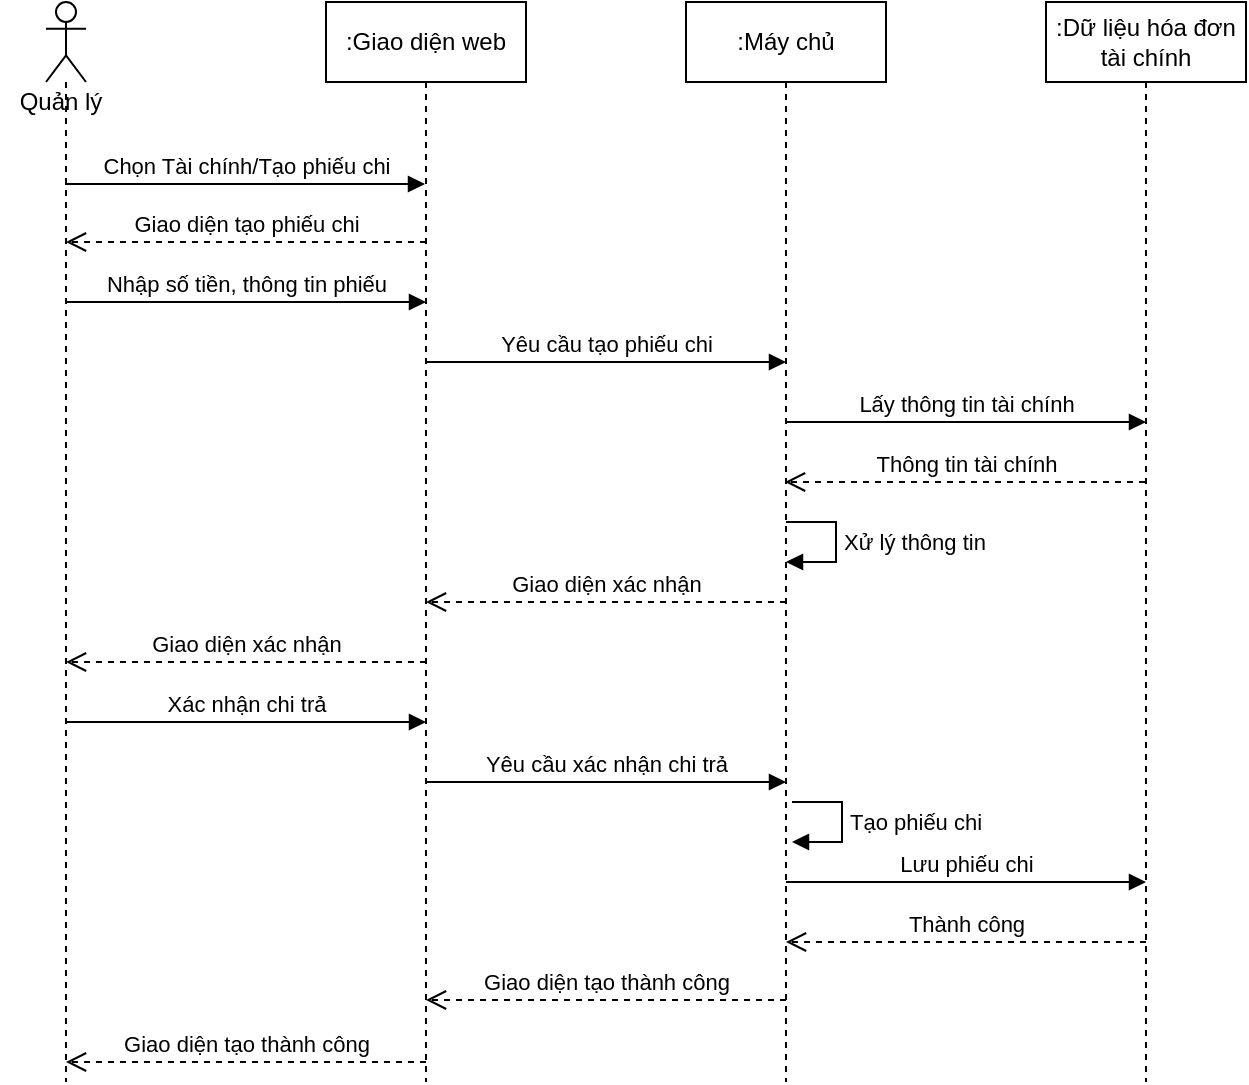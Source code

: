 <mxfile version="16.4.0" type="device"><diagram id="zcswTwv3XpAi1OrYe1jl" name="Page-1"><mxGraphModel dx="868" dy="561" grid="1" gridSize="10" guides="1" tooltips="1" connect="1" arrows="1" fold="1" page="1" pageScale="1" pageWidth="850" pageHeight="1100" math="0" shadow="0"><root><mxCell id="0"/><mxCell id="1" parent="0"/><mxCell id="YCADgFvd63rF4WVU3uqu-1" value="" style="shape=umlLifeline;participant=umlActor;perimeter=lifelinePerimeter;whiteSpace=wrap;html=1;container=1;collapsible=0;recursiveResize=0;verticalAlign=top;spacingTop=36;outlineConnect=0;" parent="1" vertex="1"><mxGeometry x="40" y="100" width="20" height="540" as="geometry"/></mxCell><mxCell id="YCADgFvd63rF4WVU3uqu-2" value="Quản lý" style="text;html=1;align=center;verticalAlign=middle;resizable=0;points=[];autosize=1;strokeColor=none;fillColor=none;" parent="1" vertex="1"><mxGeometry x="17" y="140" width="60" height="20" as="geometry"/></mxCell><mxCell id="YCADgFvd63rF4WVU3uqu-3" value=":Giao diện web" style="shape=umlLifeline;perimeter=lifelinePerimeter;whiteSpace=wrap;html=1;container=1;collapsible=0;recursiveResize=0;outlineConnect=0;" parent="1" vertex="1"><mxGeometry x="180" y="100" width="100" height="540" as="geometry"/></mxCell><mxCell id="YCADgFvd63rF4WVU3uqu-14" value="Yêu cầu tạo phiếu chi" style="html=1;verticalAlign=bottom;endArrow=block;rounded=0;" parent="YCADgFvd63rF4WVU3uqu-3" edge="1"><mxGeometry width="80" relative="1" as="geometry"><mxPoint x="50" y="180" as="sourcePoint"/><mxPoint x="230" y="180" as="targetPoint"/><Array as="points"><mxPoint x="180.5" y="180"/></Array></mxGeometry></mxCell><mxCell id="YCADgFvd63rF4WVU3uqu-8" value=":Máy chủ" style="shape=umlLifeline;perimeter=lifelinePerimeter;whiteSpace=wrap;html=1;container=1;collapsible=0;recursiveResize=0;outlineConnect=0;" parent="1" vertex="1"><mxGeometry x="360" y="100" width="100" height="540" as="geometry"/></mxCell><mxCell id="YCADgFvd63rF4WVU3uqu-11" value="Xử lý thông tin" style="edgeStyle=orthogonalEdgeStyle;html=1;align=left;spacingLeft=2;endArrow=block;rounded=0;entryX=1;entryY=0;" parent="YCADgFvd63rF4WVU3uqu-8" edge="1"><mxGeometry relative="1" as="geometry"><mxPoint x="50" y="260" as="sourcePoint"/><Array as="points"><mxPoint x="75" y="260"/></Array><mxPoint x="50" y="280" as="targetPoint"/></mxGeometry></mxCell><mxCell id="P3Yx2t87iRn-7XGlmOp9-6" value="Yêu cầu xác nhận chi trả" style="html=1;verticalAlign=bottom;endArrow=block;rounded=0;" edge="1" parent="YCADgFvd63rF4WVU3uqu-8"><mxGeometry width="80" relative="1" as="geometry"><mxPoint x="-130" y="390" as="sourcePoint"/><mxPoint x="50" y="390" as="targetPoint"/><Array as="points"><mxPoint x="0.5" y="390"/></Array></mxGeometry></mxCell><mxCell id="YCADgFvd63rF4WVU3uqu-12" value=":Dữ liệu hóa đơn tài chính" style="shape=umlLifeline;perimeter=lifelinePerimeter;whiteSpace=wrap;html=1;container=1;collapsible=0;recursiveResize=0;outlineConnect=0;" parent="1" vertex="1"><mxGeometry x="540" y="100" width="100" height="540" as="geometry"/></mxCell><mxCell id="P3Yx2t87iRn-7XGlmOp9-7" value="Lưu phiếu chi" style="html=1;verticalAlign=bottom;endArrow=block;rounded=0;" edge="1" parent="YCADgFvd63rF4WVU3uqu-12"><mxGeometry width="80" relative="1" as="geometry"><mxPoint x="-130" y="440" as="sourcePoint"/><mxPoint x="50" y="440" as="targetPoint"/><Array as="points"><mxPoint x="0.5" y="440"/></Array></mxGeometry></mxCell><mxCell id="YCADgFvd63rF4WVU3uqu-17" value="Thành công" style="html=1;verticalAlign=bottom;endArrow=open;dashed=1;endSize=8;rounded=0;" parent="YCADgFvd63rF4WVU3uqu-12" edge="1"><mxGeometry relative="1" as="geometry"><mxPoint x="50" y="470" as="sourcePoint"/><mxPoint x="-130" y="470" as="targetPoint"/><Array as="points"><mxPoint x="-69.5" y="470"/></Array></mxGeometry></mxCell><mxCell id="YCADgFvd63rF4WVU3uqu-13" value="Chọn Tài chính/Tạo phiếu chi" style="html=1;verticalAlign=bottom;endArrow=block;rounded=0;" parent="1" edge="1"><mxGeometry width="80" relative="1" as="geometry"><mxPoint x="49.5" y="191" as="sourcePoint"/><mxPoint x="229.5" y="191" as="targetPoint"/><Array as="points"><mxPoint x="180" y="191"/></Array></mxGeometry></mxCell><mxCell id="YCADgFvd63rF4WVU3uqu-15" value="Lấy thông tin tài chính" style="html=1;verticalAlign=bottom;endArrow=block;rounded=0;" parent="1" edge="1"><mxGeometry width="80" relative="1" as="geometry"><mxPoint x="410" y="310" as="sourcePoint"/><mxPoint x="590" y="310" as="targetPoint"/><Array as="points"><mxPoint x="540.5" y="310"/></Array></mxGeometry></mxCell><mxCell id="YCADgFvd63rF4WVU3uqu-16" value="Thông tin tài chính" style="html=1;verticalAlign=bottom;endArrow=open;dashed=1;endSize=8;rounded=0;" parent="1" edge="1"><mxGeometry relative="1" as="geometry"><mxPoint x="589.5" y="340" as="sourcePoint"/><mxPoint x="409.5" y="340" as="targetPoint"/><Array as="points"><mxPoint x="470" y="340"/></Array></mxGeometry></mxCell><mxCell id="P3Yx2t87iRn-7XGlmOp9-1" value="Giao diện tạo phiếu chi" style="html=1;verticalAlign=bottom;endArrow=open;dashed=1;endSize=8;rounded=0;" edge="1" parent="1"><mxGeometry relative="1" as="geometry"><mxPoint x="230" y="220" as="sourcePoint"/><mxPoint x="50" y="220" as="targetPoint"/><Array as="points"><mxPoint x="110.5" y="220"/></Array></mxGeometry></mxCell><mxCell id="P3Yx2t87iRn-7XGlmOp9-2" value="Nhập số tiền, thông tin phiếu" style="html=1;verticalAlign=bottom;endArrow=block;rounded=0;" edge="1" parent="1"><mxGeometry width="80" relative="1" as="geometry"><mxPoint x="50" y="250" as="sourcePoint"/><mxPoint x="230" y="250" as="targetPoint"/><Array as="points"><mxPoint x="180.5" y="250"/></Array></mxGeometry></mxCell><mxCell id="P3Yx2t87iRn-7XGlmOp9-3" value="Giao diện xác nhận" style="html=1;verticalAlign=bottom;endArrow=open;dashed=1;endSize=8;rounded=0;" edge="1" parent="1"><mxGeometry relative="1" as="geometry"><mxPoint x="410" y="400" as="sourcePoint"/><mxPoint x="230" y="400" as="targetPoint"/><Array as="points"><mxPoint x="290.5" y="400"/></Array></mxGeometry></mxCell><mxCell id="P3Yx2t87iRn-7XGlmOp9-4" value="Giao diện xác nhận" style="html=1;verticalAlign=bottom;endArrow=open;dashed=1;endSize=8;rounded=0;" edge="1" parent="1"><mxGeometry relative="1" as="geometry"><mxPoint x="230" y="430" as="sourcePoint"/><mxPoint x="50" y="430" as="targetPoint"/><Array as="points"><mxPoint x="110.5" y="430"/></Array></mxGeometry></mxCell><mxCell id="P3Yx2t87iRn-7XGlmOp9-5" value="Xác nhận chi trả" style="html=1;verticalAlign=bottom;endArrow=block;rounded=0;" edge="1" parent="1"><mxGeometry width="80" relative="1" as="geometry"><mxPoint x="50" y="460" as="sourcePoint"/><mxPoint x="230" y="460" as="targetPoint"/><Array as="points"><mxPoint x="180.5" y="460"/></Array></mxGeometry></mxCell><mxCell id="P3Yx2t87iRn-7XGlmOp9-8" value="Tạo phiếu chi" style="edgeStyle=orthogonalEdgeStyle;html=1;align=left;spacingLeft=2;endArrow=block;rounded=0;entryX=1;entryY=0;" edge="1" parent="1"><mxGeometry relative="1" as="geometry"><mxPoint x="413" y="500" as="sourcePoint"/><Array as="points"><mxPoint x="438" y="500"/></Array><mxPoint x="413" y="520" as="targetPoint"/></mxGeometry></mxCell><mxCell id="YCADgFvd63rF4WVU3uqu-6" value="Giao diện tạo thành công" style="html=1;verticalAlign=bottom;endArrow=open;dashed=1;endSize=8;rounded=0;" parent="1" edge="1"><mxGeometry relative="1" as="geometry"><mxPoint x="410" y="599" as="sourcePoint"/><mxPoint x="230" y="599" as="targetPoint"/><Array as="points"><mxPoint x="290.5" y="599"/></Array></mxGeometry></mxCell><mxCell id="P3Yx2t87iRn-7XGlmOp9-9" value="Giao diện tạo thành công" style="html=1;verticalAlign=bottom;endArrow=open;dashed=1;endSize=8;rounded=0;" edge="1" parent="1"><mxGeometry relative="1" as="geometry"><mxPoint x="230" y="630" as="sourcePoint"/><mxPoint x="50" y="630" as="targetPoint"/><Array as="points"><mxPoint x="110.5" y="630"/></Array></mxGeometry></mxCell></root></mxGraphModel></diagram></mxfile>